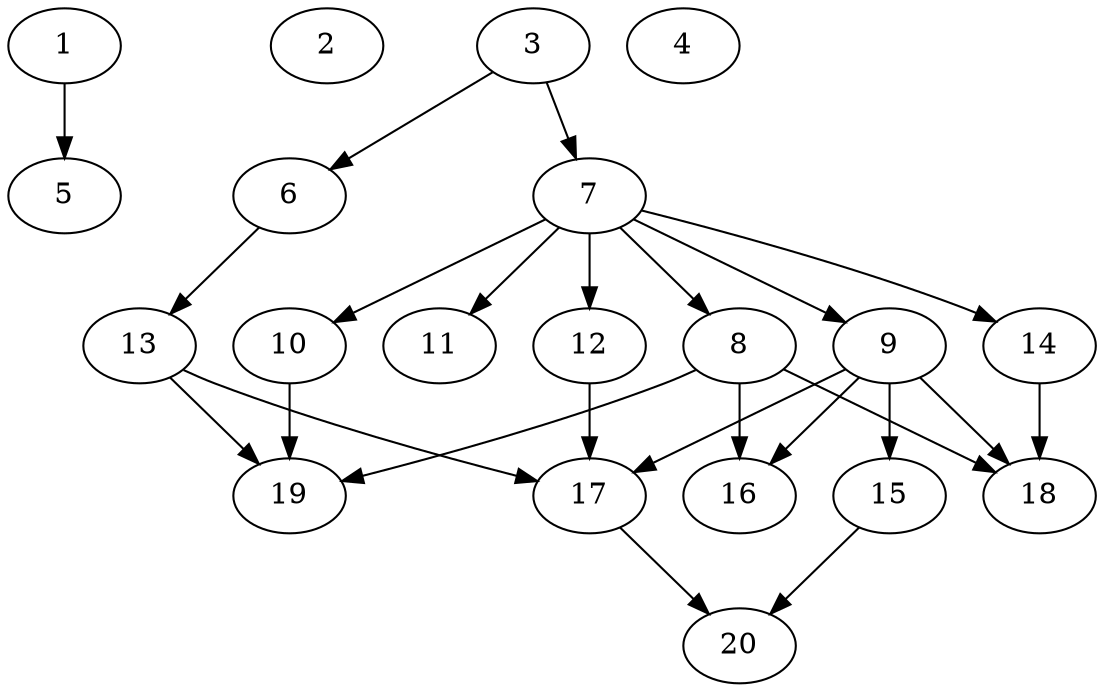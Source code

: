 // DAG automatically generated by daggen at Sat Jul 27 15:38:13 2019
// ./daggen --dot -n 20 --ccr 0.5 --fat 0.6 --regular 0.5 --density 0.4 --mindata 5242880 --maxdata 52428800 
digraph G {
  1 [size="91076608", alpha="0.08", expect_size="45538304"] 
  1 -> 5 [size ="45538304"]
  2 [size="53460992", alpha="0.14", expect_size="26730496"] 
  3 [size="33548288", alpha="0.02", expect_size="16774144"] 
  3 -> 6 [size ="16774144"]
  3 -> 7 [size ="16774144"]
  4 [size="45735936", alpha="0.07", expect_size="22867968"] 
  5 [size="44812288", alpha="0.13", expect_size="22406144"] 
  6 [size="39014400", alpha="0.16", expect_size="19507200"] 
  6 -> 13 [size ="19507200"]
  7 [size="59353088", alpha="0.12", expect_size="29676544"] 
  7 -> 8 [size ="29676544"]
  7 -> 9 [size ="29676544"]
  7 -> 10 [size ="29676544"]
  7 -> 11 [size ="29676544"]
  7 -> 12 [size ="29676544"]
  7 -> 14 [size ="29676544"]
  8 [size="95008768", alpha="0.08", expect_size="47504384"] 
  8 -> 16 [size ="47504384"]
  8 -> 18 [size ="47504384"]
  8 -> 19 [size ="47504384"]
  9 [size="48285696", alpha="0.12", expect_size="24142848"] 
  9 -> 15 [size ="24142848"]
  9 -> 16 [size ="24142848"]
  9 -> 17 [size ="24142848"]
  9 -> 18 [size ="24142848"]
  10 [size="55572480", alpha="0.19", expect_size="27786240"] 
  10 -> 19 [size ="27786240"]
  11 [size="42006528", alpha="0.05", expect_size="21003264"] 
  12 [size="78346240", alpha="0.19", expect_size="39173120"] 
  12 -> 17 [size ="39173120"]
  13 [size="50165760", alpha="0.19", expect_size="25082880"] 
  13 -> 17 [size ="25082880"]
  13 -> 19 [size ="25082880"]
  14 [size="61685760", alpha="0.19", expect_size="30842880"] 
  14 -> 18 [size ="30842880"]
  15 [size="92465152", alpha="0.14", expect_size="46232576"] 
  15 -> 20 [size ="46232576"]
  16 [size="57288704", alpha="0.12", expect_size="28644352"] 
  17 [size="38019072", alpha="0.09", expect_size="19009536"] 
  17 -> 20 [size ="19009536"]
  18 [size="95887360", alpha="0.16", expect_size="47943680"] 
  19 [size="40693760", alpha="0.06", expect_size="20346880"] 
  20 [size="99651584", alpha="0.12", expect_size="49825792"] 
}
